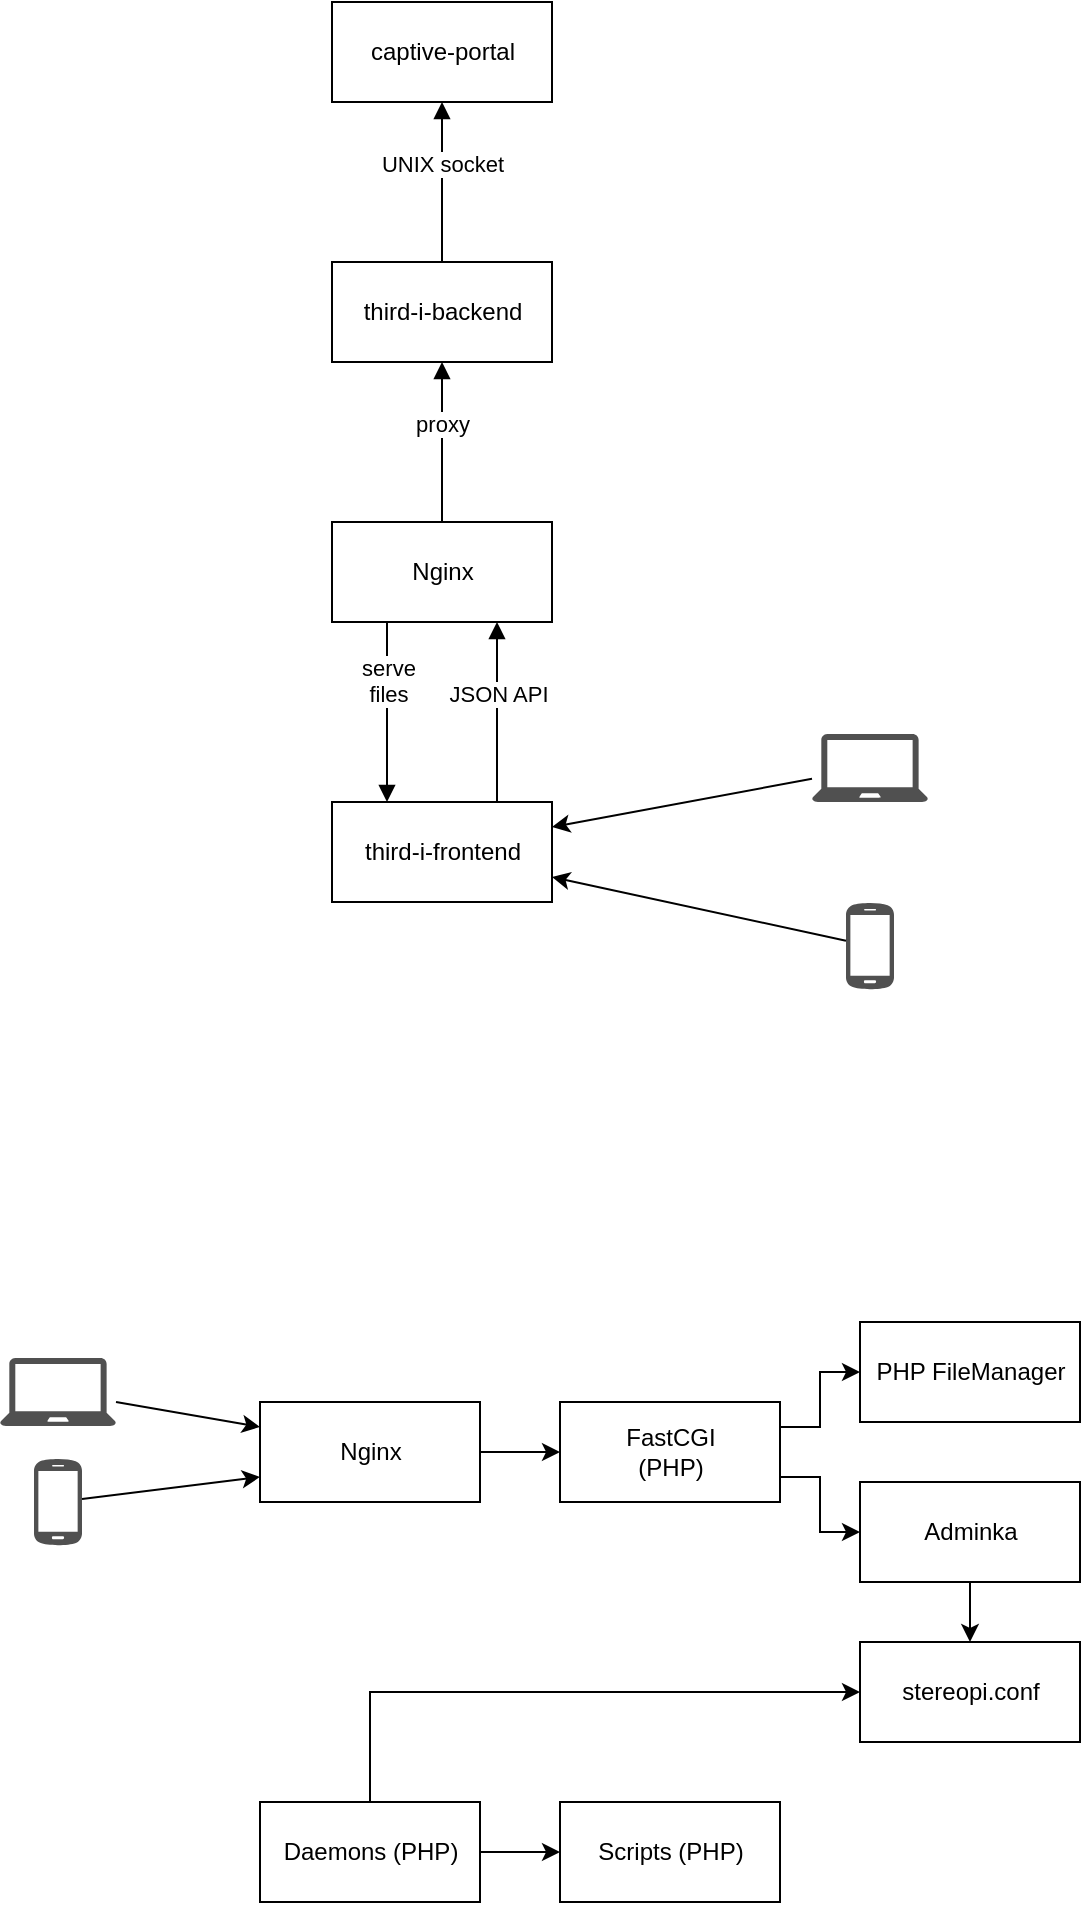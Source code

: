 <mxfile version="13.6.9" type="github">
  <diagram id="EHZb14BvgaKVWSqgQuvn" name="Page-1">
    <mxGraphModel dx="981" dy="573" grid="1" gridSize="10" guides="1" tooltips="1" connect="1" arrows="1" fold="1" page="1" pageScale="1" pageWidth="850" pageHeight="1100" math="0" shadow="0">
      <root>
        <mxCell id="0" />
        <mxCell id="1" parent="0" />
        <mxCell id="VB6oOExeKXiY0ZP3QW9x-2" value="third-i-frontend" style="html=1;" parent="1" vertex="1">
          <mxGeometry x="276" y="490" width="110" height="50" as="geometry" />
        </mxCell>
        <mxCell id="R91F2Yu0FQq_XXMoHAW0-1" value="captive-portal" style="html=1;" parent="1" vertex="1">
          <mxGeometry x="276" y="90" width="110" height="50" as="geometry" />
        </mxCell>
        <mxCell id="R91F2Yu0FQq_XXMoHAW0-2" value="&lt;div&gt;third-i-backend&lt;/div&gt;" style="html=1;" parent="1" vertex="1">
          <mxGeometry x="276" y="220" width="110" height="50" as="geometry" />
        </mxCell>
        <mxCell id="R91F2Yu0FQq_XXMoHAW0-5" value="UNIX socket" style="html=1;verticalAlign=bottom;endArrow=block;entryX=0.5;entryY=1;entryDx=0;entryDy=0;exitX=0.5;exitY=0;exitDx=0;exitDy=0;" parent="1" source="R91F2Yu0FQq_XXMoHAW0-2" target="R91F2Yu0FQq_XXMoHAW0-1" edge="1">
          <mxGeometry width="80" relative="1" as="geometry">
            <mxPoint x="516" y="170" as="sourcePoint" />
            <mxPoint x="576" y="230" as="targetPoint" />
          </mxGeometry>
        </mxCell>
        <mxCell id="R91F2Yu0FQq_XXMoHAW0-7" value="&lt;div&gt;serve&lt;br&gt;files&lt;br&gt;&lt;/div&gt;" style="html=1;verticalAlign=bottom;endArrow=block;entryX=0.25;entryY=0;entryDx=0;entryDy=0;exitX=0.25;exitY=1;exitDx=0;exitDy=0;" parent="1" source="zNTZZsJCAmpR414pE-_L-1" target="VB6oOExeKXiY0ZP3QW9x-2" edge="1">
          <mxGeometry width="80" relative="1" as="geometry">
            <mxPoint x="220" y="420" as="sourcePoint" />
            <mxPoint x="576" y="230" as="targetPoint" />
          </mxGeometry>
        </mxCell>
        <mxCell id="R91F2Yu0FQq_XXMoHAW0-8" value="JSON API" style="html=1;verticalAlign=bottom;endArrow=block;exitX=0.75;exitY=0;exitDx=0;exitDy=0;entryX=0.75;entryY=1;entryDx=0;entryDy=0;" parent="1" source="VB6oOExeKXiY0ZP3QW9x-2" target="zNTZZsJCAmpR414pE-_L-1" edge="1">
          <mxGeometry width="80" relative="1" as="geometry">
            <mxPoint x="496" y="230" as="sourcePoint" />
            <mxPoint x="440" y="380" as="targetPoint" />
          </mxGeometry>
        </mxCell>
        <mxCell id="R91F2Yu0FQq_XXMoHAW0-13" value="" style="pointerEvents=1;shadow=0;dashed=0;html=1;strokeColor=none;fillColor=#505050;labelPosition=center;verticalLabelPosition=bottom;verticalAlign=top;outlineConnect=0;align=center;shape=mxgraph.office.devices.cell_phone_android_standalone;" parent="1" vertex="1">
          <mxGeometry x="533" y="540" width="24" height="44" as="geometry" />
        </mxCell>
        <mxCell id="R91F2Yu0FQq_XXMoHAW0-14" value="" style="pointerEvents=1;shadow=0;dashed=0;html=1;strokeColor=none;fillColor=#505050;labelPosition=center;verticalLabelPosition=bottom;verticalAlign=top;outlineConnect=0;align=center;shape=mxgraph.office.devices.laptop;" parent="1" vertex="1">
          <mxGeometry x="516" y="456" width="58" height="34" as="geometry" />
        </mxCell>
        <mxCell id="R91F2Yu0FQq_XXMoHAW0-15" value="" style="endArrow=classic;html=1;entryX=1;entryY=0.25;entryDx=0;entryDy=0;" parent="1" source="R91F2Yu0FQq_XXMoHAW0-14" target="VB6oOExeKXiY0ZP3QW9x-2" edge="1">
          <mxGeometry width="50" height="50" relative="1" as="geometry">
            <mxPoint x="516" y="260" as="sourcePoint" />
            <mxPoint x="566" y="210" as="targetPoint" />
          </mxGeometry>
        </mxCell>
        <mxCell id="R91F2Yu0FQq_XXMoHAW0-16" value="" style="endArrow=classic;html=1;entryX=1;entryY=0.75;entryDx=0;entryDy=0;" parent="1" source="R91F2Yu0FQq_XXMoHAW0-13" target="VB6oOExeKXiY0ZP3QW9x-2" edge="1">
          <mxGeometry width="50" height="50" relative="1" as="geometry">
            <mxPoint x="516" y="260" as="sourcePoint" />
            <mxPoint x="566" y="210" as="targetPoint" />
          </mxGeometry>
        </mxCell>
        <mxCell id="R91F2Yu0FQq_XXMoHAW0-23" style="edgeStyle=orthogonalEdgeStyle;rounded=0;orthogonalLoop=1;jettySize=auto;html=1;exitX=1;exitY=0.5;exitDx=0;exitDy=0;entryX=0;entryY=0.5;entryDx=0;entryDy=0;" parent="1" source="R91F2Yu0FQq_XXMoHAW0-17" target="R91F2Yu0FQq_XXMoHAW0-18" edge="1">
          <mxGeometry relative="1" as="geometry" />
        </mxCell>
        <mxCell id="R91F2Yu0FQq_XXMoHAW0-17" value="Nginx" style="html=1;" parent="1" vertex="1">
          <mxGeometry x="240" y="790" width="110" height="50" as="geometry" />
        </mxCell>
        <mxCell id="R91F2Yu0FQq_XXMoHAW0-21" style="edgeStyle=orthogonalEdgeStyle;rounded=0;orthogonalLoop=1;jettySize=auto;html=1;exitX=1;exitY=0.25;exitDx=0;exitDy=0;entryX=0;entryY=0.5;entryDx=0;entryDy=0;" parent="1" source="R91F2Yu0FQq_XXMoHAW0-18" target="R91F2Yu0FQq_XXMoHAW0-19" edge="1">
          <mxGeometry relative="1" as="geometry" />
        </mxCell>
        <mxCell id="R91F2Yu0FQq_XXMoHAW0-22" style="edgeStyle=orthogonalEdgeStyle;rounded=0;orthogonalLoop=1;jettySize=auto;html=1;exitX=1;exitY=0.75;exitDx=0;exitDy=0;entryX=0;entryY=0.5;entryDx=0;entryDy=0;" parent="1" source="R91F2Yu0FQq_XXMoHAW0-18" target="R91F2Yu0FQq_XXMoHAW0-20" edge="1">
          <mxGeometry relative="1" as="geometry" />
        </mxCell>
        <mxCell id="R91F2Yu0FQq_XXMoHAW0-18" value="FastCGI&lt;br&gt;(PHP)" style="html=1;" parent="1" vertex="1">
          <mxGeometry x="390" y="790" width="110" height="50" as="geometry" />
        </mxCell>
        <mxCell id="R91F2Yu0FQq_XXMoHAW0-19" value="PHP FileManager" style="html=1;" parent="1" vertex="1">
          <mxGeometry x="540" y="750" width="110" height="50" as="geometry" />
        </mxCell>
        <mxCell id="R91F2Yu0FQq_XXMoHAW0-31" style="edgeStyle=orthogonalEdgeStyle;rounded=0;orthogonalLoop=1;jettySize=auto;html=1;exitX=0.5;exitY=1;exitDx=0;exitDy=0;entryX=0.5;entryY=0;entryDx=0;entryDy=0;" parent="1" source="R91F2Yu0FQq_XXMoHAW0-20" target="R91F2Yu0FQq_XXMoHAW0-30" edge="1">
          <mxGeometry relative="1" as="geometry" />
        </mxCell>
        <mxCell id="R91F2Yu0FQq_XXMoHAW0-20" value="Adminka" style="html=1;" parent="1" vertex="1">
          <mxGeometry x="540" y="830" width="110" height="50" as="geometry" />
        </mxCell>
        <mxCell id="R91F2Yu0FQq_XXMoHAW0-24" value="Scripts (PHP)" style="html=1;" parent="1" vertex="1">
          <mxGeometry x="390" y="990" width="110" height="50" as="geometry" />
        </mxCell>
        <mxCell id="R91F2Yu0FQq_XXMoHAW0-29" style="edgeStyle=orthogonalEdgeStyle;rounded=0;orthogonalLoop=1;jettySize=auto;html=1;exitX=1;exitY=0.5;exitDx=0;exitDy=0;entryX=0;entryY=0.5;entryDx=0;entryDy=0;" parent="1" source="R91F2Yu0FQq_XXMoHAW0-25" target="R91F2Yu0FQq_XXMoHAW0-24" edge="1">
          <mxGeometry relative="1" as="geometry" />
        </mxCell>
        <mxCell id="R91F2Yu0FQq_XXMoHAW0-32" style="edgeStyle=orthogonalEdgeStyle;rounded=0;orthogonalLoop=1;jettySize=auto;html=1;exitX=0.5;exitY=0;exitDx=0;exitDy=0;entryX=0;entryY=0.5;entryDx=0;entryDy=0;" parent="1" source="R91F2Yu0FQq_XXMoHAW0-25" target="R91F2Yu0FQq_XXMoHAW0-30" edge="1">
          <mxGeometry relative="1" as="geometry" />
        </mxCell>
        <mxCell id="R91F2Yu0FQq_XXMoHAW0-25" value="Daemons (PHP)" style="html=1;" parent="1" vertex="1">
          <mxGeometry x="240" y="990" width="110" height="50" as="geometry" />
        </mxCell>
        <mxCell id="R91F2Yu0FQq_XXMoHAW0-30" value="&lt;div&gt;stereopi.conf&lt;/div&gt;" style="html=1;" parent="1" vertex="1">
          <mxGeometry x="540" y="910" width="110" height="50" as="geometry" />
        </mxCell>
        <mxCell id="R91F2Yu0FQq_XXMoHAW0-33" value="" style="pointerEvents=1;shadow=0;dashed=0;html=1;strokeColor=none;fillColor=#505050;labelPosition=center;verticalLabelPosition=bottom;verticalAlign=top;outlineConnect=0;align=center;shape=mxgraph.office.devices.cell_phone_android_standalone;" parent="1" vertex="1">
          <mxGeometry x="127" y="818" width="24" height="44" as="geometry" />
        </mxCell>
        <mxCell id="R91F2Yu0FQq_XXMoHAW0-34" value="" style="pointerEvents=1;shadow=0;dashed=0;html=1;strokeColor=none;fillColor=#505050;labelPosition=center;verticalLabelPosition=bottom;verticalAlign=top;outlineConnect=0;align=center;shape=mxgraph.office.devices.laptop;" parent="1" vertex="1">
          <mxGeometry x="110" y="768" width="58" height="34" as="geometry" />
        </mxCell>
        <mxCell id="R91F2Yu0FQq_XXMoHAW0-35" value="" style="endArrow=classic;html=1;entryX=0;entryY=0.25;entryDx=0;entryDy=0;" parent="1" source="R91F2Yu0FQq_XXMoHAW0-34" target="R91F2Yu0FQq_XXMoHAW0-17" edge="1">
          <mxGeometry width="50" height="50" relative="1" as="geometry">
            <mxPoint x="40" y="708" as="sourcePoint" />
            <mxPoint x="-90" y="800.5" as="targetPoint" />
          </mxGeometry>
        </mxCell>
        <mxCell id="R91F2Yu0FQq_XXMoHAW0-36" value="" style="endArrow=classic;html=1;entryX=0;entryY=0.75;entryDx=0;entryDy=0;" parent="1" source="R91F2Yu0FQq_XXMoHAW0-33" target="R91F2Yu0FQq_XXMoHAW0-17" edge="1">
          <mxGeometry width="50" height="50" relative="1" as="geometry">
            <mxPoint x="40" y="708" as="sourcePoint" />
            <mxPoint x="-90" y="825.5" as="targetPoint" />
          </mxGeometry>
        </mxCell>
        <mxCell id="zNTZZsJCAmpR414pE-_L-1" value="Nginx" style="html=1;" vertex="1" parent="1">
          <mxGeometry x="276" y="350" width="110" height="50" as="geometry" />
        </mxCell>
        <mxCell id="zNTZZsJCAmpR414pE-_L-2" value="proxy" style="html=1;verticalAlign=bottom;endArrow=block;exitX=0.5;exitY=0;exitDx=0;exitDy=0;entryX=0.5;entryY=1;entryDx=0;entryDy=0;" edge="1" parent="1" source="zNTZZsJCAmpR414pE-_L-1" target="R91F2Yu0FQq_XXMoHAW0-2">
          <mxGeometry width="80" relative="1" as="geometry">
            <mxPoint x="368.5" y="500" as="sourcePoint" />
            <mxPoint x="368.5" y="410" as="targetPoint" />
          </mxGeometry>
        </mxCell>
      </root>
    </mxGraphModel>
  </diagram>
</mxfile>
